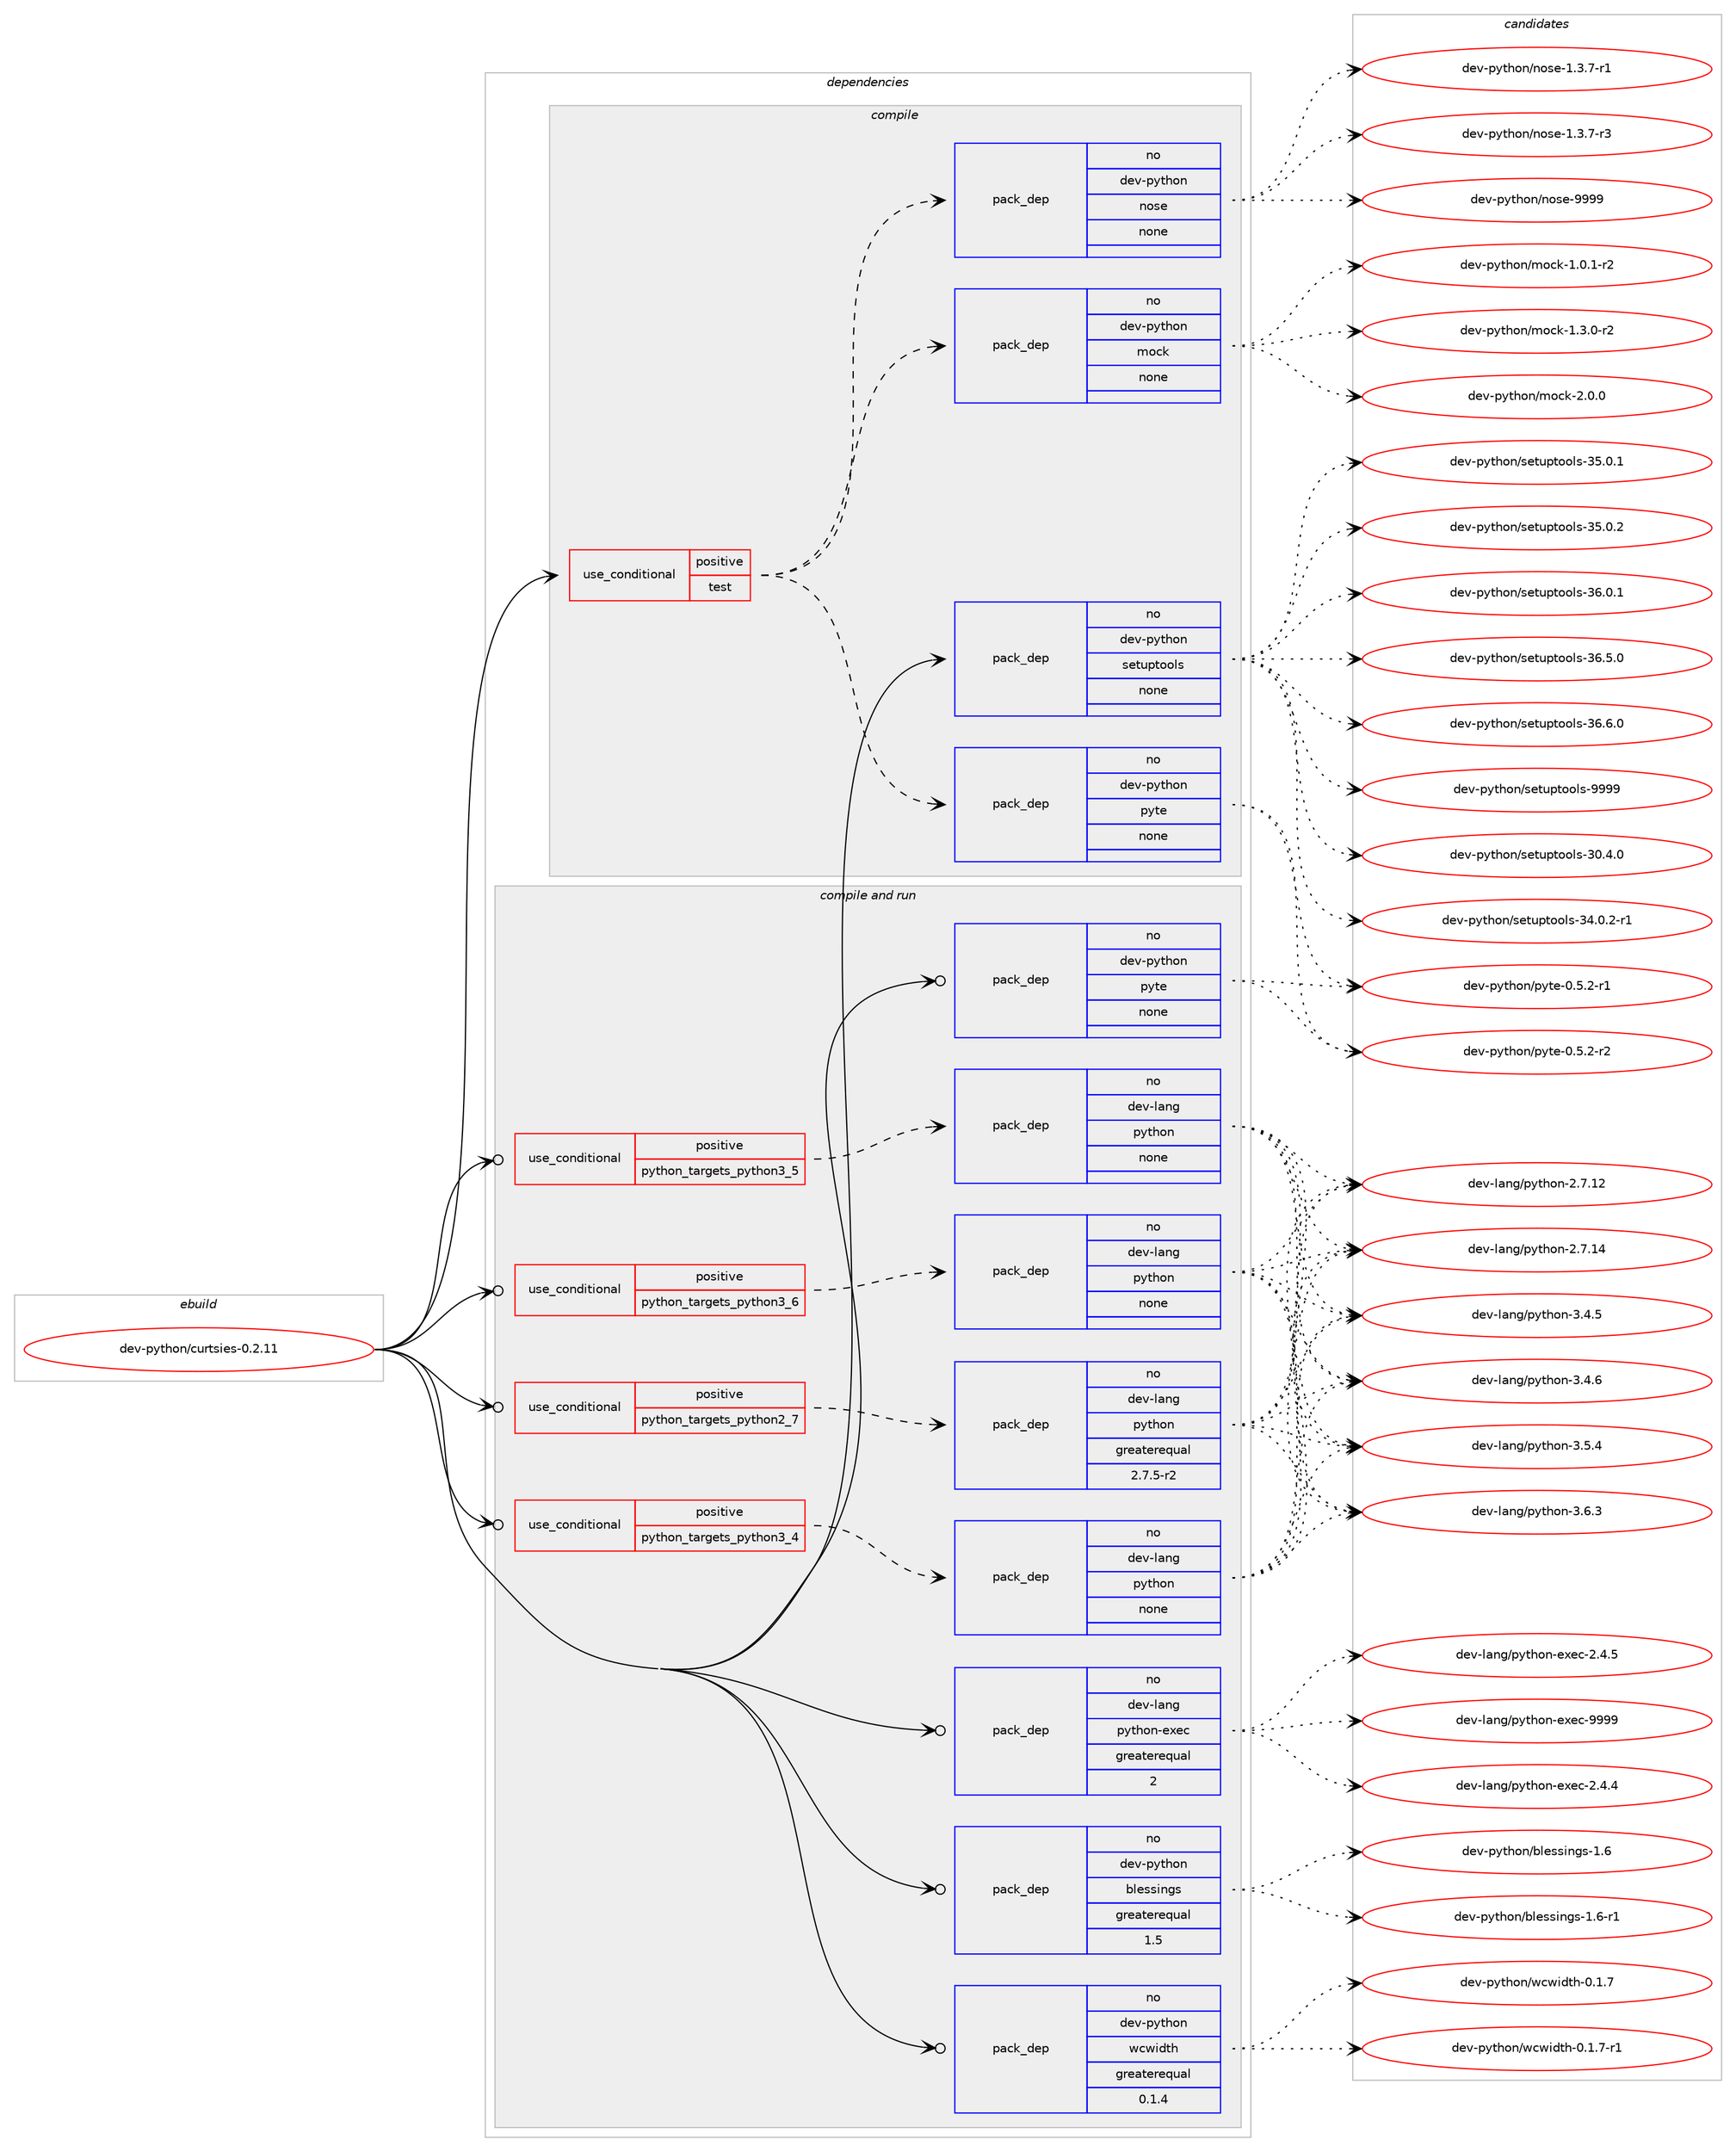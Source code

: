 digraph prolog {

# *************
# Graph options
# *************

newrank=true;
concentrate=true;
compound=true;
graph [rankdir=LR,fontname=Helvetica,fontsize=10,ranksep=1.5];#, ranksep=2.5, nodesep=0.2];
edge  [arrowhead=vee];
node  [fontname=Helvetica,fontsize=10];

# **********
# The ebuild
# **********

subgraph cluster_leftcol {
color=gray;
rank=same;
label=<<i>ebuild</i>>;
id [label="dev-python/curtsies-0.2.11", color=red, width=4, href="../dev-python/curtsies-0.2.11.svg"];
}

# ****************
# The dependencies
# ****************

subgraph cluster_midcol {
color=gray;
label=<<i>dependencies</i>>;
subgraph cluster_compile {
fillcolor="#eeeeee";
style=filled;
label=<<i>compile</i>>;
subgraph cond31276 {
dependency152418 [label=<<TABLE BORDER="0" CELLBORDER="1" CELLSPACING="0" CELLPADDING="4"><TR><TD ROWSPAN="3" CELLPADDING="10">use_conditional</TD></TR><TR><TD>positive</TD></TR><TR><TD>test</TD></TR></TABLE>>, shape=none, color=red];
subgraph pack117312 {
dependency152419 [label=<<TABLE BORDER="0" CELLBORDER="1" CELLSPACING="0" CELLPADDING="4" WIDTH="220"><TR><TD ROWSPAN="6" CELLPADDING="30">pack_dep</TD></TR><TR><TD WIDTH="110">no</TD></TR><TR><TD>dev-python</TD></TR><TR><TD>mock</TD></TR><TR><TD>none</TD></TR><TR><TD></TD></TR></TABLE>>, shape=none, color=blue];
}
dependency152418:e -> dependency152419:w [weight=20,style="dashed",arrowhead="vee"];
subgraph pack117313 {
dependency152420 [label=<<TABLE BORDER="0" CELLBORDER="1" CELLSPACING="0" CELLPADDING="4" WIDTH="220"><TR><TD ROWSPAN="6" CELLPADDING="30">pack_dep</TD></TR><TR><TD WIDTH="110">no</TD></TR><TR><TD>dev-python</TD></TR><TR><TD>nose</TD></TR><TR><TD>none</TD></TR><TR><TD></TD></TR></TABLE>>, shape=none, color=blue];
}
dependency152418:e -> dependency152420:w [weight=20,style="dashed",arrowhead="vee"];
subgraph pack117314 {
dependency152421 [label=<<TABLE BORDER="0" CELLBORDER="1" CELLSPACING="0" CELLPADDING="4" WIDTH="220"><TR><TD ROWSPAN="6" CELLPADDING="30">pack_dep</TD></TR><TR><TD WIDTH="110">no</TD></TR><TR><TD>dev-python</TD></TR><TR><TD>pyte</TD></TR><TR><TD>none</TD></TR><TR><TD></TD></TR></TABLE>>, shape=none, color=blue];
}
dependency152418:e -> dependency152421:w [weight=20,style="dashed",arrowhead="vee"];
}
id:e -> dependency152418:w [weight=20,style="solid",arrowhead="vee"];
subgraph pack117315 {
dependency152422 [label=<<TABLE BORDER="0" CELLBORDER="1" CELLSPACING="0" CELLPADDING="4" WIDTH="220"><TR><TD ROWSPAN="6" CELLPADDING="30">pack_dep</TD></TR><TR><TD WIDTH="110">no</TD></TR><TR><TD>dev-python</TD></TR><TR><TD>setuptools</TD></TR><TR><TD>none</TD></TR><TR><TD></TD></TR></TABLE>>, shape=none, color=blue];
}
id:e -> dependency152422:w [weight=20,style="solid",arrowhead="vee"];
}
subgraph cluster_compileandrun {
fillcolor="#eeeeee";
style=filled;
label=<<i>compile and run</i>>;
subgraph cond31277 {
dependency152423 [label=<<TABLE BORDER="0" CELLBORDER="1" CELLSPACING="0" CELLPADDING="4"><TR><TD ROWSPAN="3" CELLPADDING="10">use_conditional</TD></TR><TR><TD>positive</TD></TR><TR><TD>python_targets_python2_7</TD></TR></TABLE>>, shape=none, color=red];
subgraph pack117316 {
dependency152424 [label=<<TABLE BORDER="0" CELLBORDER="1" CELLSPACING="0" CELLPADDING="4" WIDTH="220"><TR><TD ROWSPAN="6" CELLPADDING="30">pack_dep</TD></TR><TR><TD WIDTH="110">no</TD></TR><TR><TD>dev-lang</TD></TR><TR><TD>python</TD></TR><TR><TD>greaterequal</TD></TR><TR><TD>2.7.5-r2</TD></TR></TABLE>>, shape=none, color=blue];
}
dependency152423:e -> dependency152424:w [weight=20,style="dashed",arrowhead="vee"];
}
id:e -> dependency152423:w [weight=20,style="solid",arrowhead="odotvee"];
subgraph cond31278 {
dependency152425 [label=<<TABLE BORDER="0" CELLBORDER="1" CELLSPACING="0" CELLPADDING="4"><TR><TD ROWSPAN="3" CELLPADDING="10">use_conditional</TD></TR><TR><TD>positive</TD></TR><TR><TD>python_targets_python3_4</TD></TR></TABLE>>, shape=none, color=red];
subgraph pack117317 {
dependency152426 [label=<<TABLE BORDER="0" CELLBORDER="1" CELLSPACING="0" CELLPADDING="4" WIDTH="220"><TR><TD ROWSPAN="6" CELLPADDING="30">pack_dep</TD></TR><TR><TD WIDTH="110">no</TD></TR><TR><TD>dev-lang</TD></TR><TR><TD>python</TD></TR><TR><TD>none</TD></TR><TR><TD></TD></TR></TABLE>>, shape=none, color=blue];
}
dependency152425:e -> dependency152426:w [weight=20,style="dashed",arrowhead="vee"];
}
id:e -> dependency152425:w [weight=20,style="solid",arrowhead="odotvee"];
subgraph cond31279 {
dependency152427 [label=<<TABLE BORDER="0" CELLBORDER="1" CELLSPACING="0" CELLPADDING="4"><TR><TD ROWSPAN="3" CELLPADDING="10">use_conditional</TD></TR><TR><TD>positive</TD></TR><TR><TD>python_targets_python3_5</TD></TR></TABLE>>, shape=none, color=red];
subgraph pack117318 {
dependency152428 [label=<<TABLE BORDER="0" CELLBORDER="1" CELLSPACING="0" CELLPADDING="4" WIDTH="220"><TR><TD ROWSPAN="6" CELLPADDING="30">pack_dep</TD></TR><TR><TD WIDTH="110">no</TD></TR><TR><TD>dev-lang</TD></TR><TR><TD>python</TD></TR><TR><TD>none</TD></TR><TR><TD></TD></TR></TABLE>>, shape=none, color=blue];
}
dependency152427:e -> dependency152428:w [weight=20,style="dashed",arrowhead="vee"];
}
id:e -> dependency152427:w [weight=20,style="solid",arrowhead="odotvee"];
subgraph cond31280 {
dependency152429 [label=<<TABLE BORDER="0" CELLBORDER="1" CELLSPACING="0" CELLPADDING="4"><TR><TD ROWSPAN="3" CELLPADDING="10">use_conditional</TD></TR><TR><TD>positive</TD></TR><TR><TD>python_targets_python3_6</TD></TR></TABLE>>, shape=none, color=red];
subgraph pack117319 {
dependency152430 [label=<<TABLE BORDER="0" CELLBORDER="1" CELLSPACING="0" CELLPADDING="4" WIDTH="220"><TR><TD ROWSPAN="6" CELLPADDING="30">pack_dep</TD></TR><TR><TD WIDTH="110">no</TD></TR><TR><TD>dev-lang</TD></TR><TR><TD>python</TD></TR><TR><TD>none</TD></TR><TR><TD></TD></TR></TABLE>>, shape=none, color=blue];
}
dependency152429:e -> dependency152430:w [weight=20,style="dashed",arrowhead="vee"];
}
id:e -> dependency152429:w [weight=20,style="solid",arrowhead="odotvee"];
subgraph pack117320 {
dependency152431 [label=<<TABLE BORDER="0" CELLBORDER="1" CELLSPACING="0" CELLPADDING="4" WIDTH="220"><TR><TD ROWSPAN="6" CELLPADDING="30">pack_dep</TD></TR><TR><TD WIDTH="110">no</TD></TR><TR><TD>dev-lang</TD></TR><TR><TD>python-exec</TD></TR><TR><TD>greaterequal</TD></TR><TR><TD>2</TD></TR></TABLE>>, shape=none, color=blue];
}
id:e -> dependency152431:w [weight=20,style="solid",arrowhead="odotvee"];
subgraph pack117321 {
dependency152432 [label=<<TABLE BORDER="0" CELLBORDER="1" CELLSPACING="0" CELLPADDING="4" WIDTH="220"><TR><TD ROWSPAN="6" CELLPADDING="30">pack_dep</TD></TR><TR><TD WIDTH="110">no</TD></TR><TR><TD>dev-python</TD></TR><TR><TD>blessings</TD></TR><TR><TD>greaterequal</TD></TR><TR><TD>1.5</TD></TR></TABLE>>, shape=none, color=blue];
}
id:e -> dependency152432:w [weight=20,style="solid",arrowhead="odotvee"];
subgraph pack117322 {
dependency152433 [label=<<TABLE BORDER="0" CELLBORDER="1" CELLSPACING="0" CELLPADDING="4" WIDTH="220"><TR><TD ROWSPAN="6" CELLPADDING="30">pack_dep</TD></TR><TR><TD WIDTH="110">no</TD></TR><TR><TD>dev-python</TD></TR><TR><TD>pyte</TD></TR><TR><TD>none</TD></TR><TR><TD></TD></TR></TABLE>>, shape=none, color=blue];
}
id:e -> dependency152433:w [weight=20,style="solid",arrowhead="odotvee"];
subgraph pack117323 {
dependency152434 [label=<<TABLE BORDER="0" CELLBORDER="1" CELLSPACING="0" CELLPADDING="4" WIDTH="220"><TR><TD ROWSPAN="6" CELLPADDING="30">pack_dep</TD></TR><TR><TD WIDTH="110">no</TD></TR><TR><TD>dev-python</TD></TR><TR><TD>wcwidth</TD></TR><TR><TD>greaterequal</TD></TR><TR><TD>0.1.4</TD></TR></TABLE>>, shape=none, color=blue];
}
id:e -> dependency152434:w [weight=20,style="solid",arrowhead="odotvee"];
}
subgraph cluster_run {
fillcolor="#eeeeee";
style=filled;
label=<<i>run</i>>;
}
}

# **************
# The candidates
# **************

subgraph cluster_choices {
rank=same;
color=gray;
label=<<i>candidates</i>>;

subgraph choice117312 {
color=black;
nodesep=1;
choice1001011184511212111610411111047109111991074549464846494511450 [label="dev-python/mock-1.0.1-r2", color=red, width=4,href="../dev-python/mock-1.0.1-r2.svg"];
choice1001011184511212111610411111047109111991074549465146484511450 [label="dev-python/mock-1.3.0-r2", color=red, width=4,href="../dev-python/mock-1.3.0-r2.svg"];
choice100101118451121211161041111104710911199107455046484648 [label="dev-python/mock-2.0.0", color=red, width=4,href="../dev-python/mock-2.0.0.svg"];
dependency152419:e -> choice1001011184511212111610411111047109111991074549464846494511450:w [style=dotted,weight="100"];
dependency152419:e -> choice1001011184511212111610411111047109111991074549465146484511450:w [style=dotted,weight="100"];
dependency152419:e -> choice100101118451121211161041111104710911199107455046484648:w [style=dotted,weight="100"];
}
subgraph choice117313 {
color=black;
nodesep=1;
choice10010111845112121116104111110471101111151014549465146554511449 [label="dev-python/nose-1.3.7-r1", color=red, width=4,href="../dev-python/nose-1.3.7-r1.svg"];
choice10010111845112121116104111110471101111151014549465146554511451 [label="dev-python/nose-1.3.7-r3", color=red, width=4,href="../dev-python/nose-1.3.7-r3.svg"];
choice10010111845112121116104111110471101111151014557575757 [label="dev-python/nose-9999", color=red, width=4,href="../dev-python/nose-9999.svg"];
dependency152420:e -> choice10010111845112121116104111110471101111151014549465146554511449:w [style=dotted,weight="100"];
dependency152420:e -> choice10010111845112121116104111110471101111151014549465146554511451:w [style=dotted,weight="100"];
dependency152420:e -> choice10010111845112121116104111110471101111151014557575757:w [style=dotted,weight="100"];
}
subgraph choice117314 {
color=black;
nodesep=1;
choice10010111845112121116104111110471121211161014548465346504511449 [label="dev-python/pyte-0.5.2-r1", color=red, width=4,href="../dev-python/pyte-0.5.2-r1.svg"];
choice10010111845112121116104111110471121211161014548465346504511450 [label="dev-python/pyte-0.5.2-r2", color=red, width=4,href="../dev-python/pyte-0.5.2-r2.svg"];
dependency152421:e -> choice10010111845112121116104111110471121211161014548465346504511449:w [style=dotted,weight="100"];
dependency152421:e -> choice10010111845112121116104111110471121211161014548465346504511450:w [style=dotted,weight="100"];
}
subgraph choice117315 {
color=black;
nodesep=1;
choice100101118451121211161041111104711510111611711211611111110811545514846524648 [label="dev-python/setuptools-30.4.0", color=red, width=4,href="../dev-python/setuptools-30.4.0.svg"];
choice1001011184511212111610411111047115101116117112116111111108115455152464846504511449 [label="dev-python/setuptools-34.0.2-r1", color=red, width=4,href="../dev-python/setuptools-34.0.2-r1.svg"];
choice100101118451121211161041111104711510111611711211611111110811545515346484649 [label="dev-python/setuptools-35.0.1", color=red, width=4,href="../dev-python/setuptools-35.0.1.svg"];
choice100101118451121211161041111104711510111611711211611111110811545515346484650 [label="dev-python/setuptools-35.0.2", color=red, width=4,href="../dev-python/setuptools-35.0.2.svg"];
choice100101118451121211161041111104711510111611711211611111110811545515446484649 [label="dev-python/setuptools-36.0.1", color=red, width=4,href="../dev-python/setuptools-36.0.1.svg"];
choice100101118451121211161041111104711510111611711211611111110811545515446534648 [label="dev-python/setuptools-36.5.0", color=red, width=4,href="../dev-python/setuptools-36.5.0.svg"];
choice100101118451121211161041111104711510111611711211611111110811545515446544648 [label="dev-python/setuptools-36.6.0", color=red, width=4,href="../dev-python/setuptools-36.6.0.svg"];
choice10010111845112121116104111110471151011161171121161111111081154557575757 [label="dev-python/setuptools-9999", color=red, width=4,href="../dev-python/setuptools-9999.svg"];
dependency152422:e -> choice100101118451121211161041111104711510111611711211611111110811545514846524648:w [style=dotted,weight="100"];
dependency152422:e -> choice1001011184511212111610411111047115101116117112116111111108115455152464846504511449:w [style=dotted,weight="100"];
dependency152422:e -> choice100101118451121211161041111104711510111611711211611111110811545515346484649:w [style=dotted,weight="100"];
dependency152422:e -> choice100101118451121211161041111104711510111611711211611111110811545515346484650:w [style=dotted,weight="100"];
dependency152422:e -> choice100101118451121211161041111104711510111611711211611111110811545515446484649:w [style=dotted,weight="100"];
dependency152422:e -> choice100101118451121211161041111104711510111611711211611111110811545515446534648:w [style=dotted,weight="100"];
dependency152422:e -> choice100101118451121211161041111104711510111611711211611111110811545515446544648:w [style=dotted,weight="100"];
dependency152422:e -> choice10010111845112121116104111110471151011161171121161111111081154557575757:w [style=dotted,weight="100"];
}
subgraph choice117316 {
color=black;
nodesep=1;
choice10010111845108971101034711212111610411111045504655464950 [label="dev-lang/python-2.7.12", color=red, width=4,href="../dev-lang/python-2.7.12.svg"];
choice10010111845108971101034711212111610411111045504655464952 [label="dev-lang/python-2.7.14", color=red, width=4,href="../dev-lang/python-2.7.14.svg"];
choice100101118451089711010347112121116104111110455146524653 [label="dev-lang/python-3.4.5", color=red, width=4,href="../dev-lang/python-3.4.5.svg"];
choice100101118451089711010347112121116104111110455146524654 [label="dev-lang/python-3.4.6", color=red, width=4,href="../dev-lang/python-3.4.6.svg"];
choice100101118451089711010347112121116104111110455146534652 [label="dev-lang/python-3.5.4", color=red, width=4,href="../dev-lang/python-3.5.4.svg"];
choice100101118451089711010347112121116104111110455146544651 [label="dev-lang/python-3.6.3", color=red, width=4,href="../dev-lang/python-3.6.3.svg"];
dependency152424:e -> choice10010111845108971101034711212111610411111045504655464950:w [style=dotted,weight="100"];
dependency152424:e -> choice10010111845108971101034711212111610411111045504655464952:w [style=dotted,weight="100"];
dependency152424:e -> choice100101118451089711010347112121116104111110455146524653:w [style=dotted,weight="100"];
dependency152424:e -> choice100101118451089711010347112121116104111110455146524654:w [style=dotted,weight="100"];
dependency152424:e -> choice100101118451089711010347112121116104111110455146534652:w [style=dotted,weight="100"];
dependency152424:e -> choice100101118451089711010347112121116104111110455146544651:w [style=dotted,weight="100"];
}
subgraph choice117317 {
color=black;
nodesep=1;
choice10010111845108971101034711212111610411111045504655464950 [label="dev-lang/python-2.7.12", color=red, width=4,href="../dev-lang/python-2.7.12.svg"];
choice10010111845108971101034711212111610411111045504655464952 [label="dev-lang/python-2.7.14", color=red, width=4,href="../dev-lang/python-2.7.14.svg"];
choice100101118451089711010347112121116104111110455146524653 [label="dev-lang/python-3.4.5", color=red, width=4,href="../dev-lang/python-3.4.5.svg"];
choice100101118451089711010347112121116104111110455146524654 [label="dev-lang/python-3.4.6", color=red, width=4,href="../dev-lang/python-3.4.6.svg"];
choice100101118451089711010347112121116104111110455146534652 [label="dev-lang/python-3.5.4", color=red, width=4,href="../dev-lang/python-3.5.4.svg"];
choice100101118451089711010347112121116104111110455146544651 [label="dev-lang/python-3.6.3", color=red, width=4,href="../dev-lang/python-3.6.3.svg"];
dependency152426:e -> choice10010111845108971101034711212111610411111045504655464950:w [style=dotted,weight="100"];
dependency152426:e -> choice10010111845108971101034711212111610411111045504655464952:w [style=dotted,weight="100"];
dependency152426:e -> choice100101118451089711010347112121116104111110455146524653:w [style=dotted,weight="100"];
dependency152426:e -> choice100101118451089711010347112121116104111110455146524654:w [style=dotted,weight="100"];
dependency152426:e -> choice100101118451089711010347112121116104111110455146534652:w [style=dotted,weight="100"];
dependency152426:e -> choice100101118451089711010347112121116104111110455146544651:w [style=dotted,weight="100"];
}
subgraph choice117318 {
color=black;
nodesep=1;
choice10010111845108971101034711212111610411111045504655464950 [label="dev-lang/python-2.7.12", color=red, width=4,href="../dev-lang/python-2.7.12.svg"];
choice10010111845108971101034711212111610411111045504655464952 [label="dev-lang/python-2.7.14", color=red, width=4,href="../dev-lang/python-2.7.14.svg"];
choice100101118451089711010347112121116104111110455146524653 [label="dev-lang/python-3.4.5", color=red, width=4,href="../dev-lang/python-3.4.5.svg"];
choice100101118451089711010347112121116104111110455146524654 [label="dev-lang/python-3.4.6", color=red, width=4,href="../dev-lang/python-3.4.6.svg"];
choice100101118451089711010347112121116104111110455146534652 [label="dev-lang/python-3.5.4", color=red, width=4,href="../dev-lang/python-3.5.4.svg"];
choice100101118451089711010347112121116104111110455146544651 [label="dev-lang/python-3.6.3", color=red, width=4,href="../dev-lang/python-3.6.3.svg"];
dependency152428:e -> choice10010111845108971101034711212111610411111045504655464950:w [style=dotted,weight="100"];
dependency152428:e -> choice10010111845108971101034711212111610411111045504655464952:w [style=dotted,weight="100"];
dependency152428:e -> choice100101118451089711010347112121116104111110455146524653:w [style=dotted,weight="100"];
dependency152428:e -> choice100101118451089711010347112121116104111110455146524654:w [style=dotted,weight="100"];
dependency152428:e -> choice100101118451089711010347112121116104111110455146534652:w [style=dotted,weight="100"];
dependency152428:e -> choice100101118451089711010347112121116104111110455146544651:w [style=dotted,weight="100"];
}
subgraph choice117319 {
color=black;
nodesep=1;
choice10010111845108971101034711212111610411111045504655464950 [label="dev-lang/python-2.7.12", color=red, width=4,href="../dev-lang/python-2.7.12.svg"];
choice10010111845108971101034711212111610411111045504655464952 [label="dev-lang/python-2.7.14", color=red, width=4,href="../dev-lang/python-2.7.14.svg"];
choice100101118451089711010347112121116104111110455146524653 [label="dev-lang/python-3.4.5", color=red, width=4,href="../dev-lang/python-3.4.5.svg"];
choice100101118451089711010347112121116104111110455146524654 [label="dev-lang/python-3.4.6", color=red, width=4,href="../dev-lang/python-3.4.6.svg"];
choice100101118451089711010347112121116104111110455146534652 [label="dev-lang/python-3.5.4", color=red, width=4,href="../dev-lang/python-3.5.4.svg"];
choice100101118451089711010347112121116104111110455146544651 [label="dev-lang/python-3.6.3", color=red, width=4,href="../dev-lang/python-3.6.3.svg"];
dependency152430:e -> choice10010111845108971101034711212111610411111045504655464950:w [style=dotted,weight="100"];
dependency152430:e -> choice10010111845108971101034711212111610411111045504655464952:w [style=dotted,weight="100"];
dependency152430:e -> choice100101118451089711010347112121116104111110455146524653:w [style=dotted,weight="100"];
dependency152430:e -> choice100101118451089711010347112121116104111110455146524654:w [style=dotted,weight="100"];
dependency152430:e -> choice100101118451089711010347112121116104111110455146534652:w [style=dotted,weight="100"];
dependency152430:e -> choice100101118451089711010347112121116104111110455146544651:w [style=dotted,weight="100"];
}
subgraph choice117320 {
color=black;
nodesep=1;
choice1001011184510897110103471121211161041111104510112010199455046524652 [label="dev-lang/python-exec-2.4.4", color=red, width=4,href="../dev-lang/python-exec-2.4.4.svg"];
choice1001011184510897110103471121211161041111104510112010199455046524653 [label="dev-lang/python-exec-2.4.5", color=red, width=4,href="../dev-lang/python-exec-2.4.5.svg"];
choice10010111845108971101034711212111610411111045101120101994557575757 [label="dev-lang/python-exec-9999", color=red, width=4,href="../dev-lang/python-exec-9999.svg"];
dependency152431:e -> choice1001011184510897110103471121211161041111104510112010199455046524652:w [style=dotted,weight="100"];
dependency152431:e -> choice1001011184510897110103471121211161041111104510112010199455046524653:w [style=dotted,weight="100"];
dependency152431:e -> choice10010111845108971101034711212111610411111045101120101994557575757:w [style=dotted,weight="100"];
}
subgraph choice117321 {
color=black;
nodesep=1;
choice10010111845112121116104111110479810810111511510511010311545494654 [label="dev-python/blessings-1.6", color=red, width=4,href="../dev-python/blessings-1.6.svg"];
choice100101118451121211161041111104798108101115115105110103115454946544511449 [label="dev-python/blessings-1.6-r1", color=red, width=4,href="../dev-python/blessings-1.6-r1.svg"];
dependency152432:e -> choice10010111845112121116104111110479810810111511510511010311545494654:w [style=dotted,weight="100"];
dependency152432:e -> choice100101118451121211161041111104798108101115115105110103115454946544511449:w [style=dotted,weight="100"];
}
subgraph choice117322 {
color=black;
nodesep=1;
choice10010111845112121116104111110471121211161014548465346504511449 [label="dev-python/pyte-0.5.2-r1", color=red, width=4,href="../dev-python/pyte-0.5.2-r1.svg"];
choice10010111845112121116104111110471121211161014548465346504511450 [label="dev-python/pyte-0.5.2-r2", color=red, width=4,href="../dev-python/pyte-0.5.2-r2.svg"];
dependency152433:e -> choice10010111845112121116104111110471121211161014548465346504511449:w [style=dotted,weight="100"];
dependency152433:e -> choice10010111845112121116104111110471121211161014548465346504511450:w [style=dotted,weight="100"];
}
subgraph choice117323 {
color=black;
nodesep=1;
choice100101118451121211161041111104711999119105100116104454846494655 [label="dev-python/wcwidth-0.1.7", color=red, width=4,href="../dev-python/wcwidth-0.1.7.svg"];
choice1001011184511212111610411111047119991191051001161044548464946554511449 [label="dev-python/wcwidth-0.1.7-r1", color=red, width=4,href="../dev-python/wcwidth-0.1.7-r1.svg"];
dependency152434:e -> choice100101118451121211161041111104711999119105100116104454846494655:w [style=dotted,weight="100"];
dependency152434:e -> choice1001011184511212111610411111047119991191051001161044548464946554511449:w [style=dotted,weight="100"];
}
}

}
